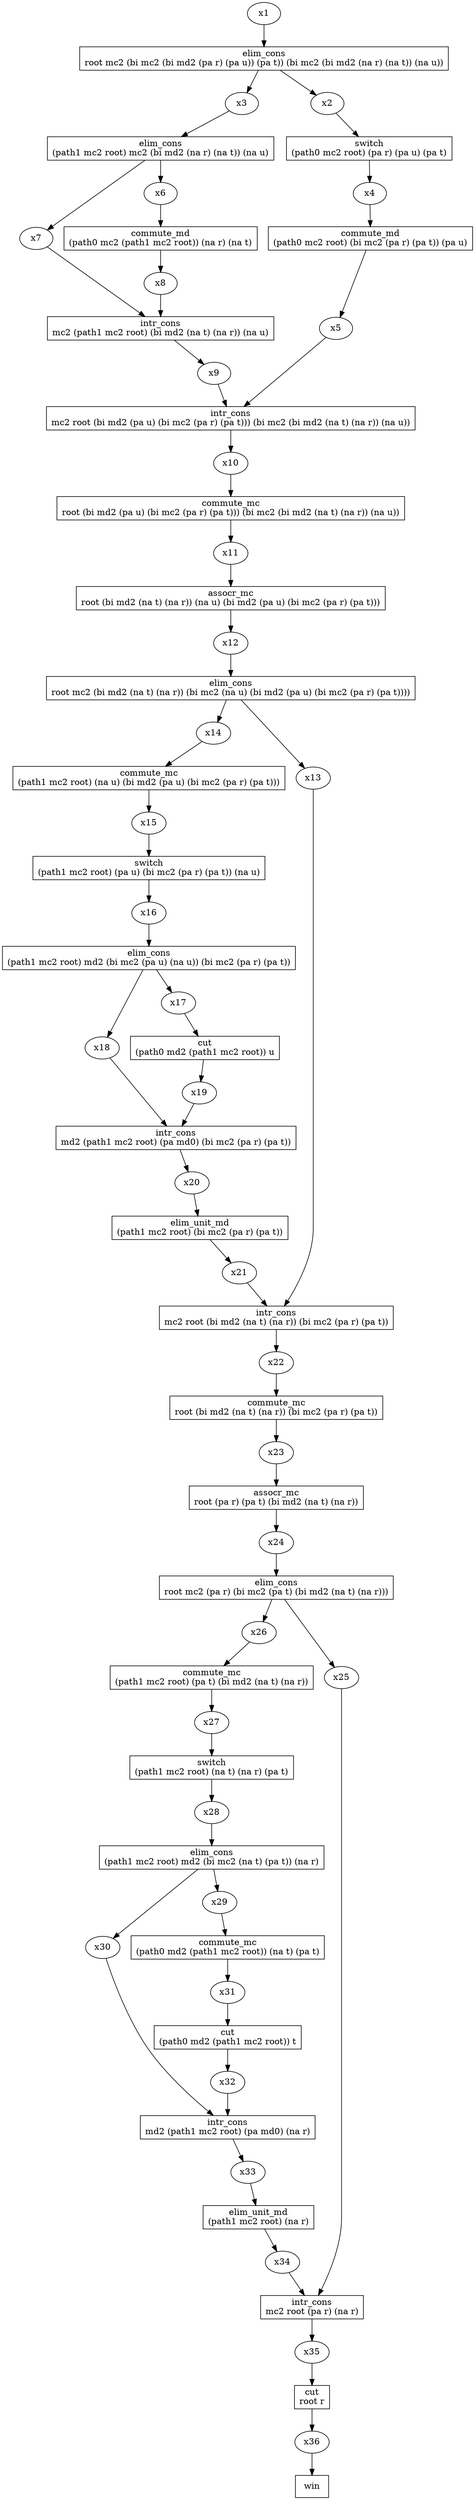 digraph {
t0 [shape=box,label="elim_cons\nroot mc2 (bi mc2 (bi md2 (pa r) (pa u)) (pa t)) (bi mc2 (bi md2 (na r) (na t)) (na u))"];
x3 [label="x3"];
x2 [label="x2"];
x1 -> t0;
t0 -> x3;
t0 -> x2;
t1 [shape=box,label="switch\n(path0 mc2 root) (pa r) (pa u) (pa t)"];
x4 [label="x4"];
x2 -> t1;
t1 -> x4;
t2 [shape=box,label="commute_md\n(path0 mc2 root) (bi mc2 (pa r) (pa t)) (pa u)"];
x5 [label="x5"];
x4 -> t2;
t2 -> x5;
t3 [shape=box,label="elim_cons\n(path1 mc2 root) mc2 (bi md2 (na r) (na t)) (na u)"];
x7 [label="x7"];
x6 [label="x6"];
x3 -> t3;
t3 -> x7;
t3 -> x6;
t4 [shape=box,label="commute_md\n(path0 mc2 (path1 mc2 root)) (na r) (na t)"];
x8 [label="x8"];
x6 -> t4;
t4 -> x8;
t5 [shape=box,label="intr_cons\nmc2 (path1 mc2 root) (bi md2 (na t) (na r)) (na u)"];
x9 [label="x9"];
x8 -> t5;
x7 -> t5;
t5 -> x9;
t6 [shape=box,label="intr_cons\nmc2 root (bi md2 (pa u) (bi mc2 (pa r) (pa t))) (bi mc2 (bi md2 (na t) (na r)) (na u))"];
x10 [label="x10"];
x5 -> t6;
x9 -> t6;
t6 -> x10;
t7 [shape=box,label="commute_mc\nroot (bi md2 (pa u) (bi mc2 (pa r) (pa t))) (bi mc2 (bi md2 (na t) (na r)) (na u))"];
x11 [label="x11"];
x10 -> t7;
t7 -> x11;
t8 [shape=box,label="assocr_mc\nroot (bi md2 (na t) (na r)) (na u) (bi md2 (pa u) (bi mc2 (pa r) (pa t)))"];
x12 [label="x12"];
x11 -> t8;
t8 -> x12;
t9 [shape=box,label="elim_cons\nroot mc2 (bi md2 (na t) (na r)) (bi mc2 (na u) (bi md2 (pa u) (bi mc2 (pa r) (pa t))))"];
x14 [label="x14"];
x13 [label="x13"];
x12 -> t9;
t9 -> x14;
t9 -> x13;
t10 [shape=box,label="commute_mc\n(path1 mc2 root) (na u) (bi md2 (pa u) (bi mc2 (pa r) (pa t)))"];
x15 [label="x15"];
x14 -> t10;
t10 -> x15;
t11 [shape=box,label="switch\n(path1 mc2 root) (pa u) (bi mc2 (pa r) (pa t)) (na u)"];
x16 [label="x16"];
x15 -> t11;
t11 -> x16;
t12 [shape=box,label="elim_cons\n(path1 mc2 root) md2 (bi mc2 (pa u) (na u)) (bi mc2 (pa r) (pa t))"];
x18 [label="x18"];
x17 [label="x17"];
x16 -> t12;
t12 -> x18;
t12 -> x17;
t13 [shape=box,label="cut\n(path0 md2 (path1 mc2 root)) u"];
x19 [label="x19"];
x17 -> t13;
t13 -> x19;
t14 [shape=box,label="intr_cons\nmd2 (path1 mc2 root) (pa md0) (bi mc2 (pa r) (pa t))"];
x20 [label="x20"];
x19 -> t14;
x18 -> t14;
t14 -> x20;
t15 [shape=box,label="elim_unit_md\n(path1 mc2 root) (bi mc2 (pa r) (pa t))"];
x21 [label="x21"];
x20 -> t15;
t15 -> x21;
t16 [shape=box,label="intr_cons\nmc2 root (bi md2 (na t) (na r)) (bi mc2 (pa r) (pa t))"];
x22 [label="x22"];
x13 -> t16;
x21 -> t16;
t16 -> x22;
t17 [shape=box,label="commute_mc\nroot (bi md2 (na t) (na r)) (bi mc2 (pa r) (pa t))"];
x23 [label="x23"];
x22 -> t17;
t17 -> x23;
t18 [shape=box,label="assocr_mc\nroot (pa r) (pa t) (bi md2 (na t) (na r))"];
x24 [label="x24"];
x23 -> t18;
t18 -> x24;
t19 [shape=box,label="elim_cons\nroot mc2 (pa r) (bi mc2 (pa t) (bi md2 (na t) (na r)))"];
x26 [label="x26"];
x25 [label="x25"];
x24 -> t19;
t19 -> x26;
t19 -> x25;
t20 [shape=box,label="commute_mc\n(path1 mc2 root) (pa t) (bi md2 (na t) (na r))"];
x27 [label="x27"];
x26 -> t20;
t20 -> x27;
t21 [shape=box,label="switch\n(path1 mc2 root) (na t) (na r) (pa t)"];
x28 [label="x28"];
x27 -> t21;
t21 -> x28;
t22 [shape=box,label="elim_cons\n(path1 mc2 root) md2 (bi mc2 (na t) (pa t)) (na r)"];
x30 [label="x30"];
x29 [label="x29"];
x28 -> t22;
t22 -> x30;
t22 -> x29;
t23 [shape=box,label="commute_mc\n(path0 md2 (path1 mc2 root)) (na t) (pa t)"];
x31 [label="x31"];
x29 -> t23;
t23 -> x31;
t24 [shape=box,label="cut\n(path0 md2 (path1 mc2 root)) t"];
x32 [label="x32"];
x31 -> t24;
t24 -> x32;
t25 [shape=box,label="intr_cons\nmd2 (path1 mc2 root) (pa md0) (na r)"];
x33 [label="x33"];
x32 -> t25;
x30 -> t25;
t25 -> x33;
t26 [shape=box,label="elim_unit_md\n(path1 mc2 root) (na r)"];
x34 [label="x34"];
x33 -> t26;
t26 -> x34;
t27 [shape=box,label="intr_cons\nmc2 root (pa r) (na r)"];
x35 [label="x35"];
x25 -> t27;
x34 -> t27;
t27 -> x35;
t28 [shape=box,label="cut\nroot r"];
x36 [label="x36"];
x35 -> t28;
t28 -> x36;
t29 [shape=box,label="win\n"];
x36 -> t29;
}